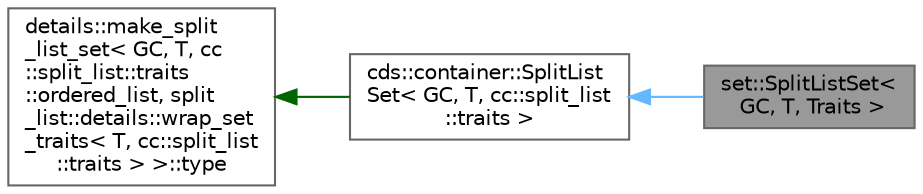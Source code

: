 digraph "set::SplitListSet&lt; GC, T, Traits &gt;"
{
 // LATEX_PDF_SIZE
  bgcolor="transparent";
  edge [fontname=Helvetica,fontsize=10,labelfontname=Helvetica,labelfontsize=10];
  node [fontname=Helvetica,fontsize=10,shape=box,height=0.2,width=0.4];
  rankdir="LR";
  Node1 [id="Node000001",label="set::SplitListSet\<\l GC, T, Traits \>",height=0.2,width=0.4,color="gray40", fillcolor="grey60", style="filled", fontcolor="black",tooltip=" "];
  Node2 -> Node1 [id="edge1_Node000001_Node000002",dir="back",color="steelblue1",style="solid",tooltip=" "];
  Node2 [id="Node000002",label="cds::container::SplitList\lSet\< GC, T, cc::split_list\l::traits \>",height=0.2,width=0.4,color="gray40", fillcolor="white", style="filled",URL="$classcds_1_1container_1_1_split_list_set.html",tooltip=" "];
  Node3 -> Node2 [id="edge2_Node000002_Node000003",dir="back",color="darkgreen",style="solid",tooltip=" "];
  Node3 [id="Node000003",label="details::make_split\l_list_set\< GC, T, cc\l::split_list::traits\l::ordered_list, split\l_list::details::wrap_set\l_traits\< T, cc::split_list\l::traits \> \>::type",height=0.2,width=0.4,color="gray40", fillcolor="white", style="filled",tooltip=" "];
}
